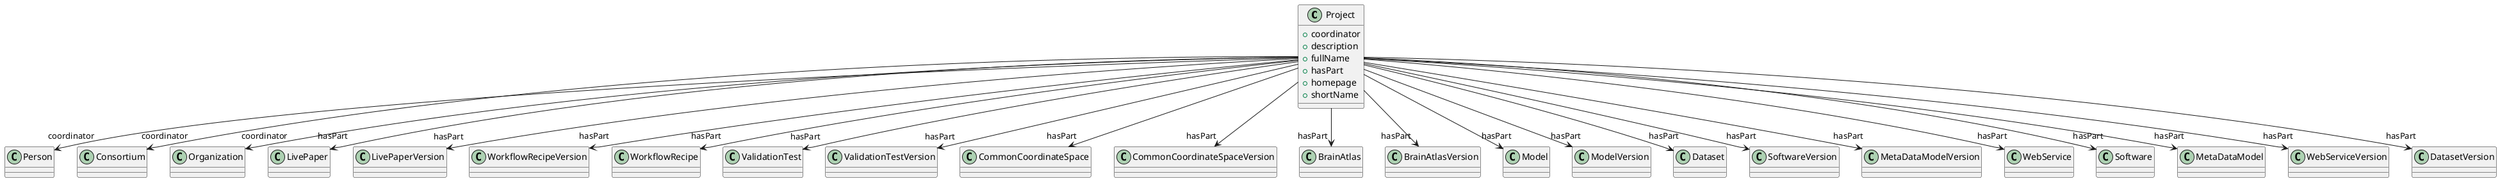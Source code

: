 @startuml
class Project {
+coordinator
+description
+fullName
+hasPart
+homepage
+shortName

}
Project -d-> "coordinator" Person
Project -d-> "coordinator" Consortium
Project -d-> "coordinator" Organization
Project -d-> "hasPart" LivePaper
Project -d-> "hasPart" LivePaperVersion
Project -d-> "hasPart" WorkflowRecipeVersion
Project -d-> "hasPart" WorkflowRecipe
Project -d-> "hasPart" ValidationTest
Project -d-> "hasPart" ValidationTestVersion
Project -d-> "hasPart" CommonCoordinateSpace
Project -d-> "hasPart" CommonCoordinateSpaceVersion
Project -d-> "hasPart" BrainAtlas
Project -d-> "hasPart" BrainAtlasVersion
Project -d-> "hasPart" Model
Project -d-> "hasPart" ModelVersion
Project -d-> "hasPart" Dataset
Project -d-> "hasPart" SoftwareVersion
Project -d-> "hasPart" MetaDataModelVersion
Project -d-> "hasPart" WebService
Project -d-> "hasPart" Software
Project -d-> "hasPart" MetaDataModel
Project -d-> "hasPart" WebServiceVersion
Project -d-> "hasPart" DatasetVersion

@enduml